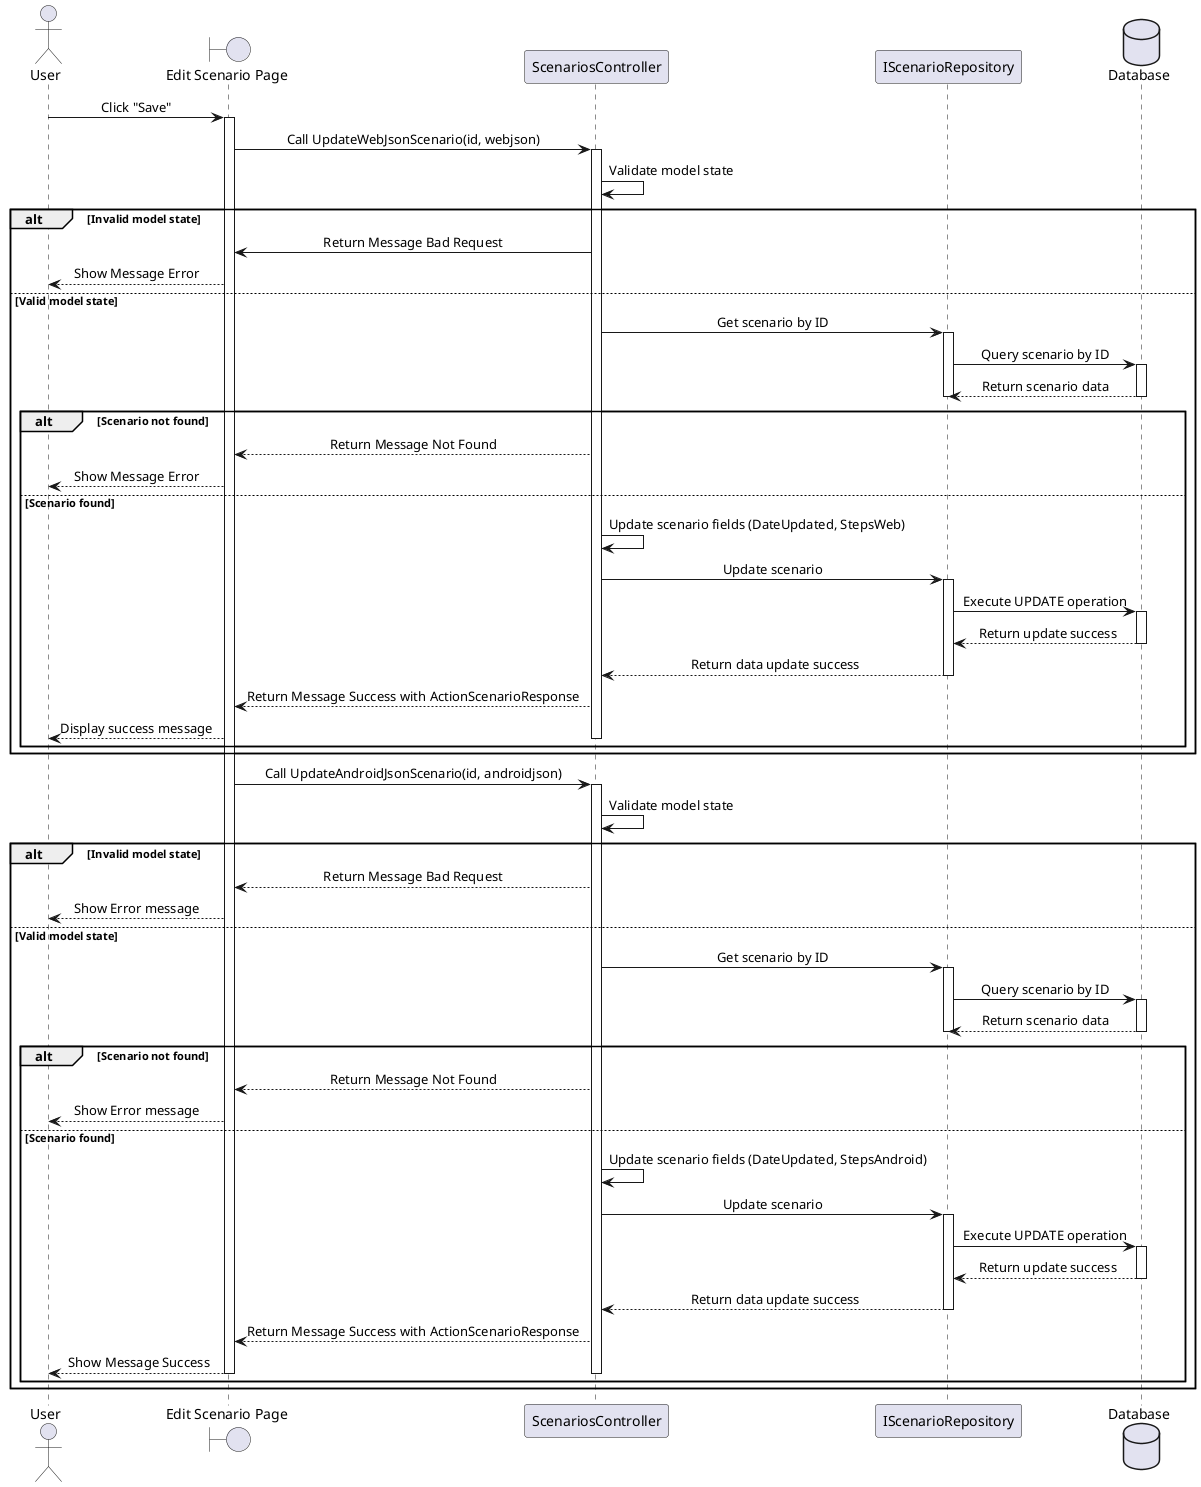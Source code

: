 @startuml UpdateScenarioSequenceDiagram
skinparam SequenceMessageAlignment center
actor "User" as U
boundary "Edit Scenario Page" as SPage
participant "ScenariosController" as ScenariosController
participant "IScenarioRepository" as IScenarioRepo
database "Database" as DB

U -> SPage : Click "Save"
activate SPage

SPage -> ScenariosController : Call UpdateWebJsonScenario(id, webjson)
activate ScenariosController

    ScenariosController -> ScenariosController : Validate model state
    alt Invalid model state
        ScenariosController -> SPage : Return Message Bad Request
        SPage --> U : Show Message Error
    else Valid model state
        ScenariosController -> IScenarioRepo : Get scenario by ID
        activate IScenarioRepo
        IScenarioRepo -> DB : Query scenario by ID
        activate DB
        DB --> IScenarioRepo : Return scenario data
        deactivate DB
        deactivate IScenarioRepo

        alt Scenario not found
            ScenariosController --> SPage : Return Message Not Found
             SPage --> U : Show Message Error

        else Scenario found
            ScenariosController -> ScenariosController : Update scenario fields (DateUpdated, StepsWeb)
            ScenariosController -> IScenarioRepo : Update scenario
            activate IScenarioRepo
            IScenarioRepo -> DB : Execute UPDATE operation
            activate DB
            DB --> IScenarioRepo : Return update success
            deactivate DB
            IScenarioRepo --> ScenariosController : Return data update success
            deactivate IScenarioRepo

            ScenariosController --> SPage : Return Message Success with ActionScenarioResponse
            SPage --> U : Display success message
            deactivate ScenariosController

        end
    end

    
    SPage -> ScenariosController : Call UpdateAndroidJsonScenario(id, androidjson)
    activate ScenariosController


    ScenariosController -> ScenariosController : Validate model state
    alt Invalid model state
        ScenariosController --> SPage : Return Message Bad Request
         SPage --> U : Show Error message
    else Valid model state
        ScenariosController -> IScenarioRepo : Get scenario by ID
        activate IScenarioRepo
        IScenarioRepo -> DB : Query scenario by ID
        activate DB
        DB --> IScenarioRepo : Return scenario data
        deactivate DB
        deactivate IScenarioRepo

        alt Scenario not found
            ScenariosController --> SPage : Return Message Not Found
            SPage --> U : Show Error message
        else Scenario found
            ScenariosController -> ScenariosController : Update scenario fields (DateUpdated, StepsAndroid)
            ScenariosController -> IScenarioRepo : Update scenario
            activate IScenarioRepo
            IScenarioRepo -> DB : Execute UPDATE operation
            activate DB
            DB --> IScenarioRepo : Return update success
            deactivate DB
            IScenarioRepo --> ScenariosController : Return data update success
            deactivate IScenarioRepo

            ScenariosController --> SPage : Return Message Success with ActionScenarioResponse
             SPage --> U : Show Message Success

            deactivate ScenariosController
            deactivate SPage
        end
    end

    

@enduml
